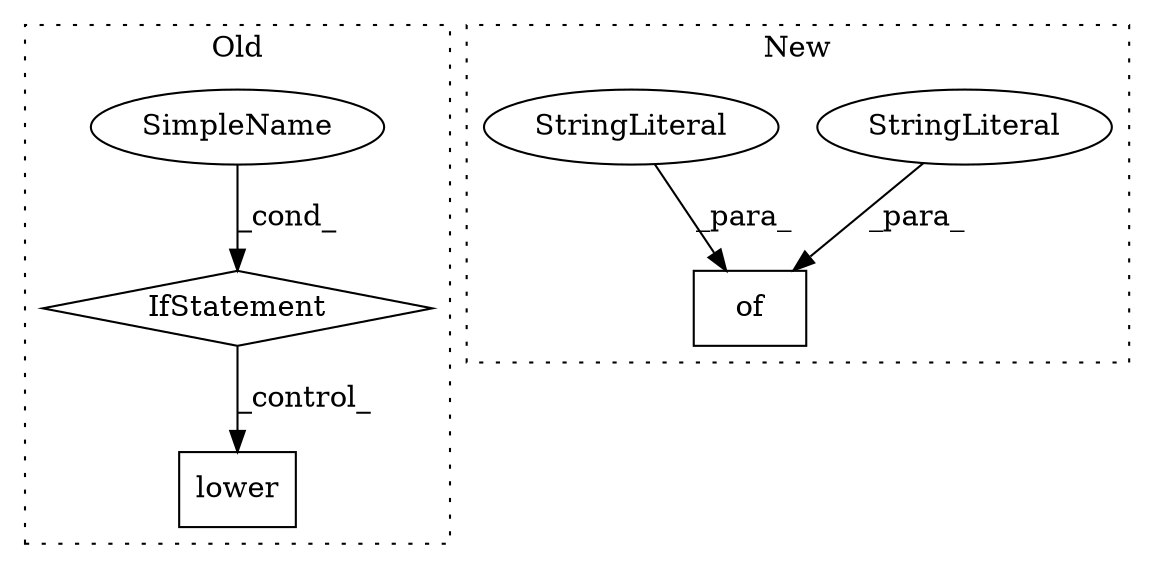 digraph G {
subgraph cluster0 {
1 [label="lower" a="32" s="2625" l="7" shape="box"];
3 [label="IfStatement" a="25" s="2579,2586" l="4,2" shape="diamond"];
4 [label="SimpleName" a="42" s="2583" l="3" shape="ellipse"];
label = "Old";
style="dotted";
}
subgraph cluster1 {
2 [label="of" a="32" s="2939,3036" l="3,1" shape="box"];
5 [label="StringLiteral" a="45" s="2942" l="5" shape="ellipse"];
6 [label="StringLiteral" a="45" s="2961" l="9" shape="ellipse"];
label = "New";
style="dotted";
}
3 -> 1 [label="_control_"];
4 -> 3 [label="_cond_"];
5 -> 2 [label="_para_"];
6 -> 2 [label="_para_"];
}
